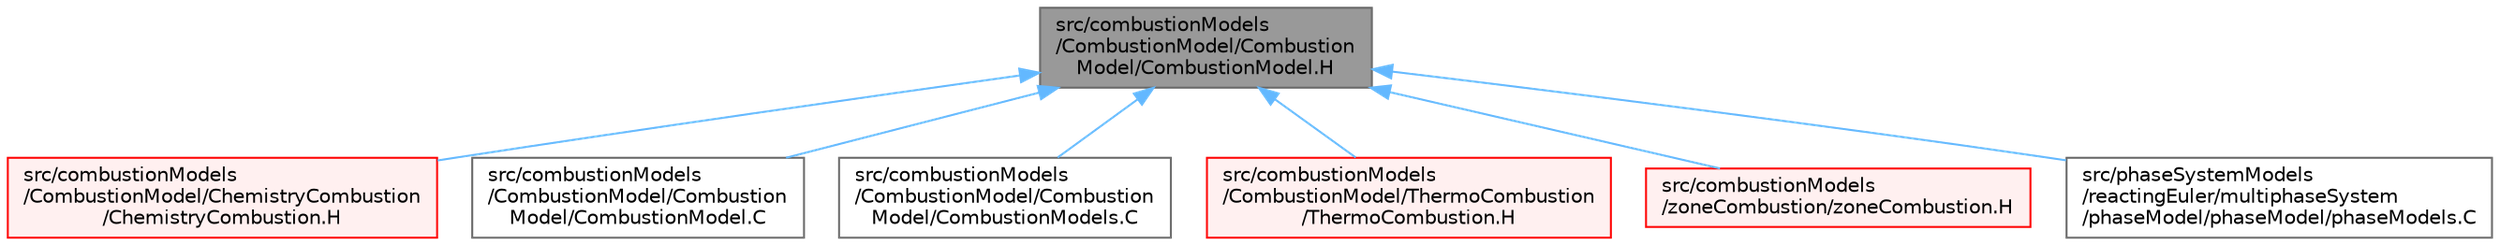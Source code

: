 digraph "src/combustionModels/CombustionModel/CombustionModel/CombustionModel.H"
{
 // LATEX_PDF_SIZE
  bgcolor="transparent";
  edge [fontname=Helvetica,fontsize=10,labelfontname=Helvetica,labelfontsize=10];
  node [fontname=Helvetica,fontsize=10,shape=box,height=0.2,width=0.4];
  Node1 [id="Node000001",label="src/combustionModels\l/CombustionModel/Combustion\lModel/CombustionModel.H",height=0.2,width=0.4,color="gray40", fillcolor="grey60", style="filled", fontcolor="black",tooltip=" "];
  Node1 -> Node2 [id="edge1_Node000001_Node000002",dir="back",color="steelblue1",style="solid",tooltip=" "];
  Node2 [id="Node000002",label="src/combustionModels\l/CombustionModel/ChemistryCombustion\l/ChemistryCombustion.H",height=0.2,width=0.4,color="red", fillcolor="#FFF0F0", style="filled",URL="$ChemistryCombustion_8H.html",tooltip=" "];
  Node1 -> Node16 [id="edge2_Node000001_Node000016",dir="back",color="steelblue1",style="solid",tooltip=" "];
  Node16 [id="Node000016",label="src/combustionModels\l/CombustionModel/Combustion\lModel/CombustionModel.C",height=0.2,width=0.4,color="grey40", fillcolor="white", style="filled",URL="$CombustionModel_8C.html",tooltip=" "];
  Node1 -> Node17 [id="edge3_Node000001_Node000017",dir="back",color="steelblue1",style="solid",tooltip=" "];
  Node17 [id="Node000017",label="src/combustionModels\l/CombustionModel/Combustion\lModel/CombustionModels.C",height=0.2,width=0.4,color="grey40", fillcolor="white", style="filled",URL="$CombustionModels_8C.html",tooltip=" "];
  Node1 -> Node18 [id="edge4_Node000001_Node000018",dir="back",color="steelblue1",style="solid",tooltip=" "];
  Node18 [id="Node000018",label="src/combustionModels\l/CombustionModel/ThermoCombustion\l/ThermoCombustion.H",height=0.2,width=0.4,color="red", fillcolor="#FFF0F0", style="filled",URL="$ThermoCombustion_8H.html",tooltip=" "];
  Node1 -> Node39 [id="edge5_Node000001_Node000039",dir="back",color="steelblue1",style="solid",tooltip=" "];
  Node39 [id="Node000039",label="src/combustionModels\l/zoneCombustion/zoneCombustion.H",height=0.2,width=0.4,color="red", fillcolor="#FFF0F0", style="filled",URL="$zoneCombustion_8H.html",tooltip=" "];
  Node1 -> Node42 [id="edge6_Node000001_Node000042",dir="back",color="steelblue1",style="solid",tooltip=" "];
  Node42 [id="Node000042",label="src/phaseSystemModels\l/reactingEuler/multiphaseSystem\l/phaseModel/phaseModel/phaseModels.C",height=0.2,width=0.4,color="grey40", fillcolor="white", style="filled",URL="$reactingEuler_2multiphaseSystem_2phaseModel_2phaseModel_2phaseModels_8C.html",tooltip=" "];
}
